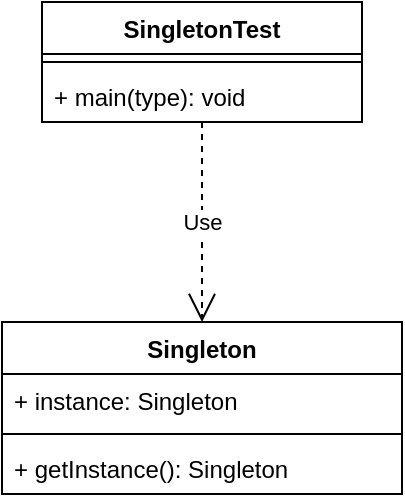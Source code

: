 <mxfile version="18.0.6" type="device"><diagram id="0US9Z2n8SnbyebBg01Nv" name="Page-1"><mxGraphModel dx="1102" dy="857" grid="1" gridSize="10" guides="1" tooltips="1" connect="1" arrows="1" fold="1" page="1" pageScale="1" pageWidth="827" pageHeight="1169" math="0" shadow="0"><root><mxCell id="0"/><mxCell id="1" parent="0"/><mxCell id="T-0A_2apYycyydhSuJa8-1" value="Singleton" style="swimlane;fontStyle=1;align=center;verticalAlign=top;childLayout=stackLayout;horizontal=1;startSize=26;horizontalStack=0;resizeParent=1;resizeParentMax=0;resizeLast=0;collapsible=1;marginBottom=0;" parent="1" vertex="1"><mxGeometry x="240" y="270" width="200" height="86" as="geometry"/></mxCell><mxCell id="T-0A_2apYycyydhSuJa8-2" value="+ instance: Singleton" style="text;strokeColor=none;fillColor=none;align=left;verticalAlign=top;spacingLeft=4;spacingRight=4;overflow=hidden;rotatable=0;points=[[0,0.5],[1,0.5]];portConstraint=eastwest;" parent="T-0A_2apYycyydhSuJa8-1" vertex="1"><mxGeometry y="26" width="200" height="26" as="geometry"/></mxCell><mxCell id="T-0A_2apYycyydhSuJa8-3" value="" style="line;strokeWidth=1;fillColor=none;align=left;verticalAlign=middle;spacingTop=-1;spacingLeft=3;spacingRight=3;rotatable=0;labelPosition=right;points=[];portConstraint=eastwest;" parent="T-0A_2apYycyydhSuJa8-1" vertex="1"><mxGeometry y="52" width="200" height="8" as="geometry"/></mxCell><mxCell id="T-0A_2apYycyydhSuJa8-4" value="+ getInstance(): Singleton" style="text;strokeColor=none;fillColor=none;align=left;verticalAlign=top;spacingLeft=4;spacingRight=4;overflow=hidden;rotatable=0;points=[[0,0.5],[1,0.5]];portConstraint=eastwest;" parent="T-0A_2apYycyydhSuJa8-1" vertex="1"><mxGeometry y="60" width="200" height="26" as="geometry"/></mxCell><mxCell id="T-0A_2apYycyydhSuJa8-5" value="SingletonTest" style="swimlane;fontStyle=1;align=center;verticalAlign=top;childLayout=stackLayout;horizontal=1;startSize=26;horizontalStack=0;resizeParent=1;resizeParentMax=0;resizeLast=0;collapsible=1;marginBottom=0;" parent="1" vertex="1"><mxGeometry x="260" y="110" width="160" height="60" as="geometry"/></mxCell><mxCell id="T-0A_2apYycyydhSuJa8-7" value="" style="line;strokeWidth=1;fillColor=none;align=left;verticalAlign=middle;spacingTop=-1;spacingLeft=3;spacingRight=3;rotatable=0;labelPosition=right;points=[];portConstraint=eastwest;" parent="T-0A_2apYycyydhSuJa8-5" vertex="1"><mxGeometry y="26" width="160" height="8" as="geometry"/></mxCell><mxCell id="T-0A_2apYycyydhSuJa8-8" value="+ main(type): void" style="text;strokeColor=none;fillColor=none;align=left;verticalAlign=top;spacingLeft=4;spacingRight=4;overflow=hidden;rotatable=0;points=[[0,0.5],[1,0.5]];portConstraint=eastwest;" parent="T-0A_2apYycyydhSuJa8-5" vertex="1"><mxGeometry y="34" width="160" height="26" as="geometry"/></mxCell><mxCell id="T-0A_2apYycyydhSuJa8-10" value="Use" style="endArrow=open;endSize=12;dashed=1;html=1;exitX=0.5;exitY=1;exitDx=0;exitDy=0;exitPerimeter=0;entryX=0.5;entryY=0;entryDx=0;entryDy=0;" parent="1" source="T-0A_2apYycyydhSuJa8-8" target="T-0A_2apYycyydhSuJa8-1" edge="1"><mxGeometry width="160" relative="1" as="geometry"><mxPoint x="240" y="380" as="sourcePoint"/><mxPoint x="400" y="380" as="targetPoint"/></mxGeometry></mxCell></root></mxGraphModel></diagram></mxfile>